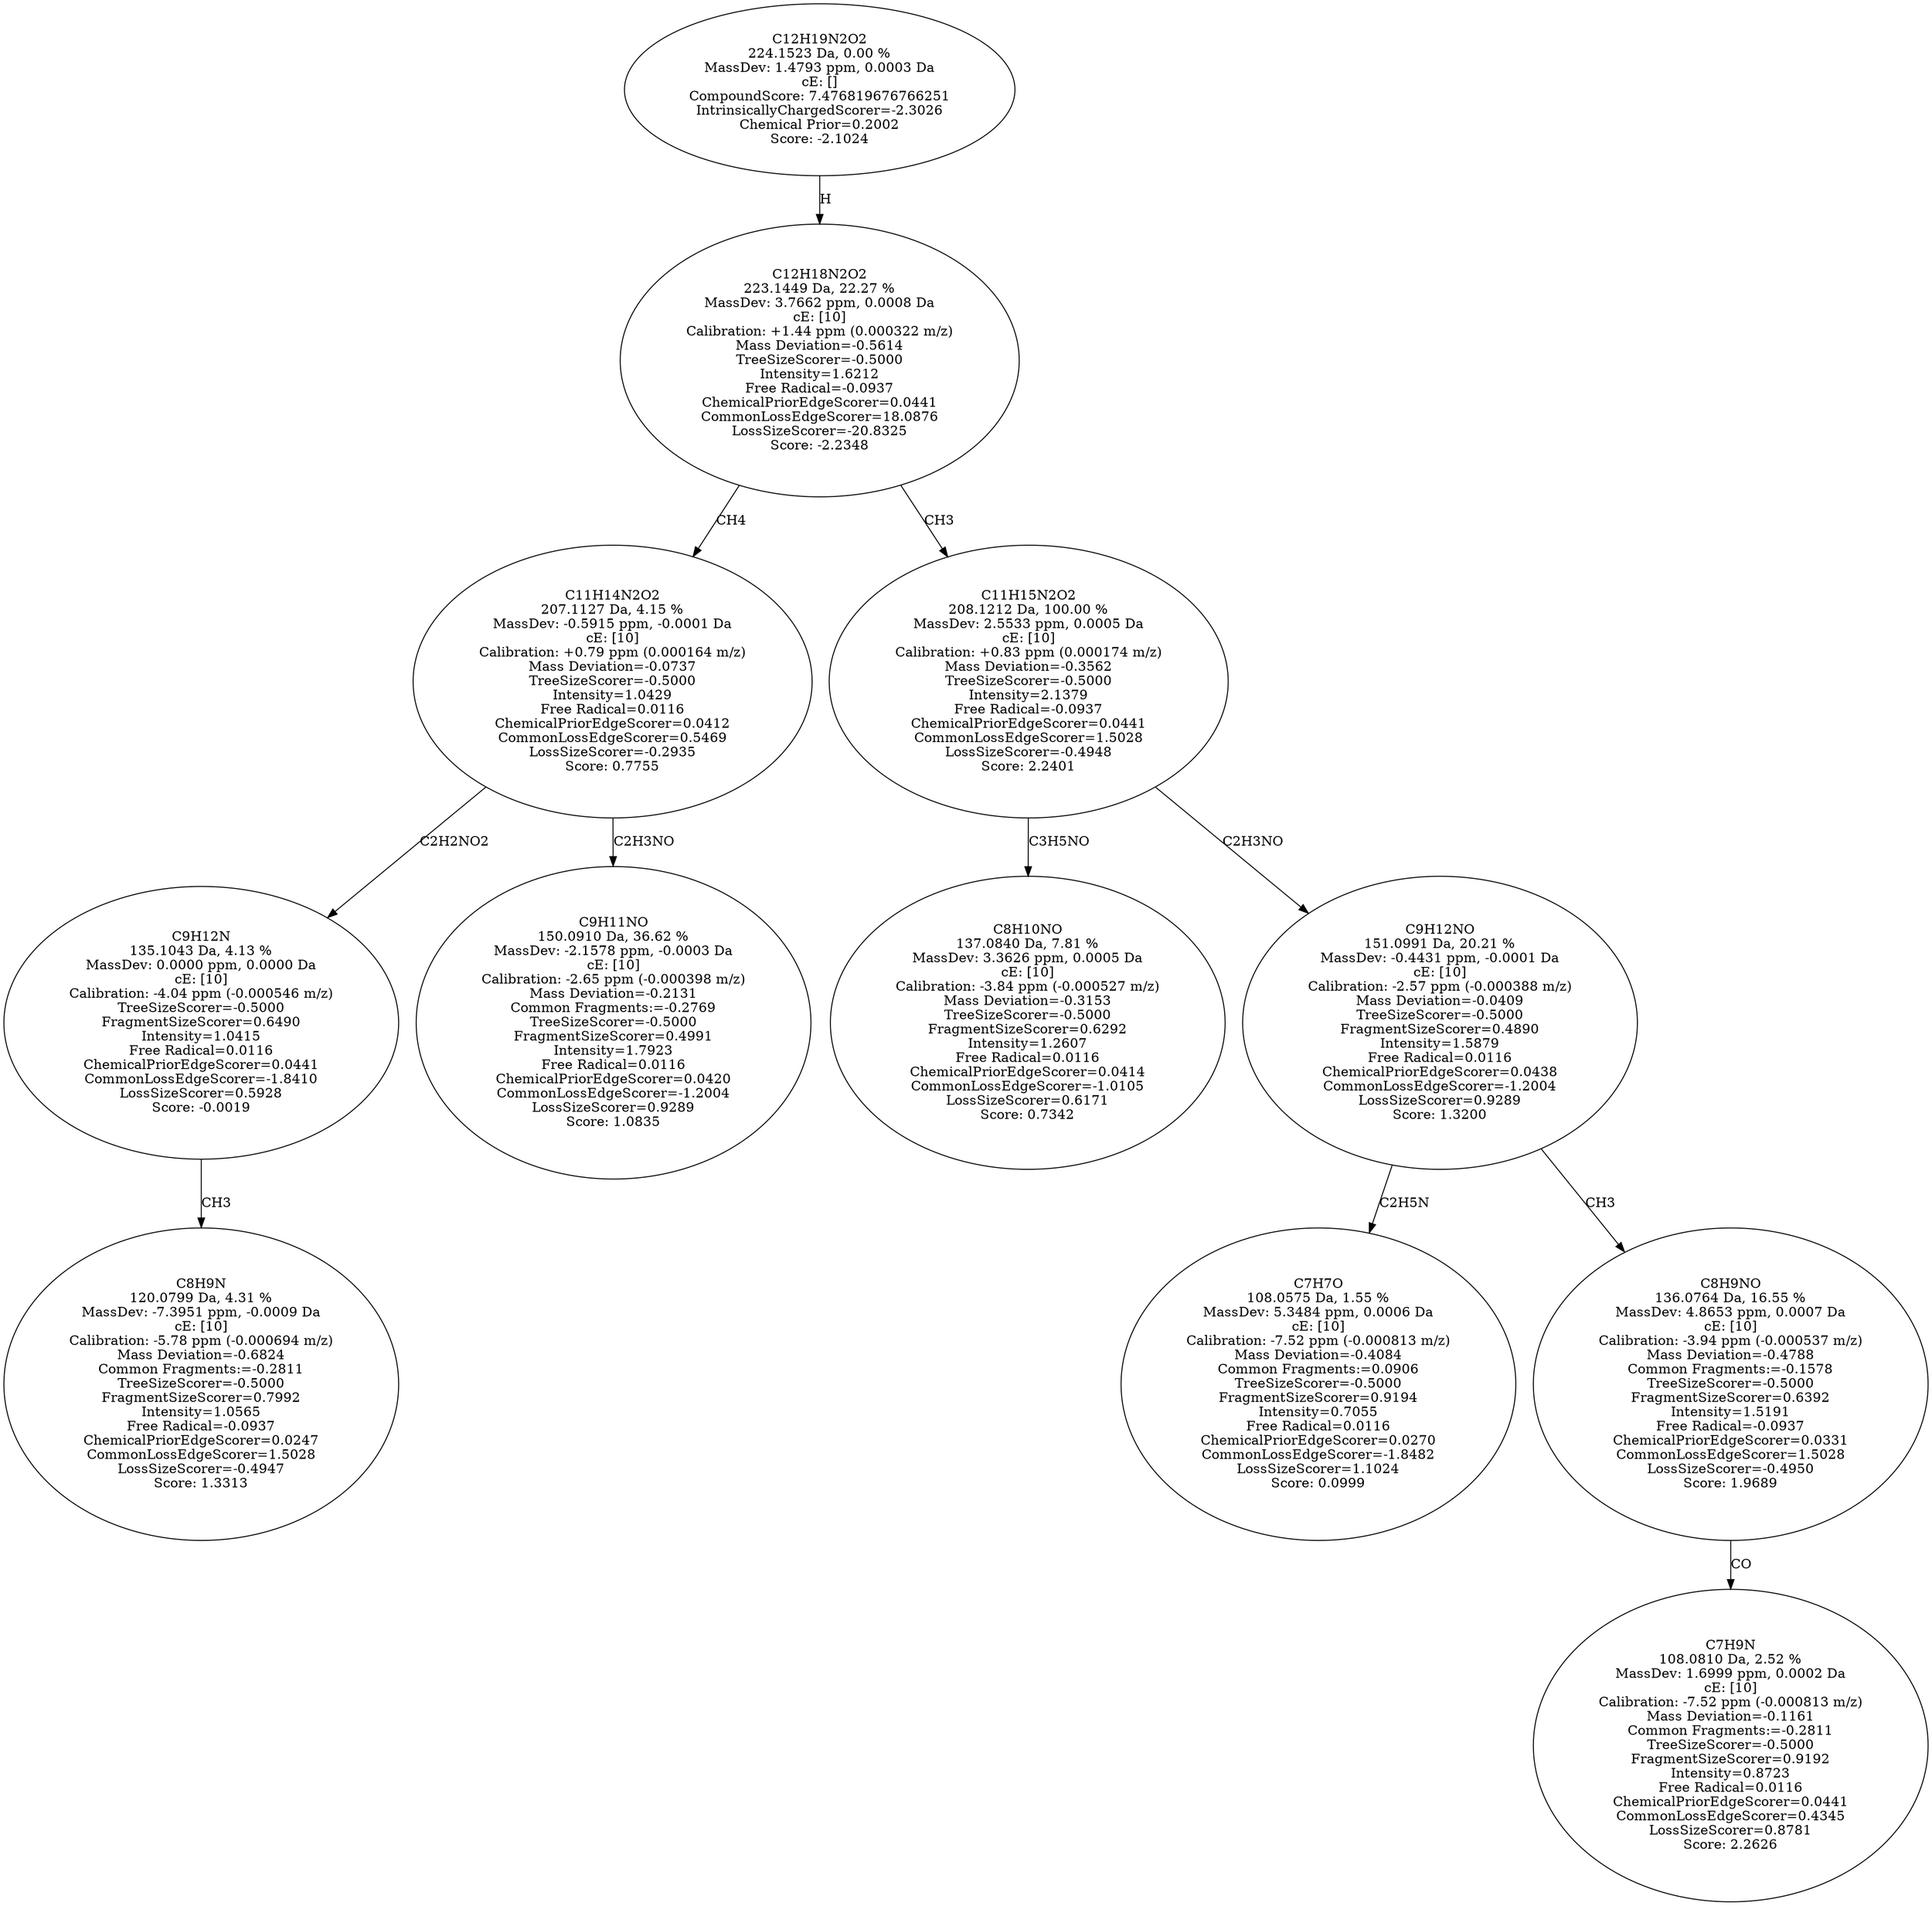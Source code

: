 strict digraph {
v1 [label="C8H9N\n120.0799 Da, 4.31 %\nMassDev: -7.3951 ppm, -0.0009 Da\ncE: [10]\nCalibration: -5.78 ppm (-0.000694 m/z)\nMass Deviation=-0.6824\nCommon Fragments:=-0.2811\nTreeSizeScorer=-0.5000\nFragmentSizeScorer=0.7992\nIntensity=1.0565\nFree Radical=-0.0937\nChemicalPriorEdgeScorer=0.0247\nCommonLossEdgeScorer=1.5028\nLossSizeScorer=-0.4947\nScore: 1.3313"];
v2 [label="C9H12N\n135.1043 Da, 4.13 %\nMassDev: 0.0000 ppm, 0.0000 Da\ncE: [10]\nCalibration: -4.04 ppm (-0.000546 m/z)\nTreeSizeScorer=-0.5000\nFragmentSizeScorer=0.6490\nIntensity=1.0415\nFree Radical=0.0116\nChemicalPriorEdgeScorer=0.0441\nCommonLossEdgeScorer=-1.8410\nLossSizeScorer=0.5928\nScore: -0.0019"];
v3 [label="C9H11NO\n150.0910 Da, 36.62 %\nMassDev: -2.1578 ppm, -0.0003 Da\ncE: [10]\nCalibration: -2.65 ppm (-0.000398 m/z)\nMass Deviation=-0.2131\nCommon Fragments:=-0.2769\nTreeSizeScorer=-0.5000\nFragmentSizeScorer=0.4991\nIntensity=1.7923\nFree Radical=0.0116\nChemicalPriorEdgeScorer=0.0420\nCommonLossEdgeScorer=-1.2004\nLossSizeScorer=0.9289\nScore: 1.0835"];
v4 [label="C11H14N2O2\n207.1127 Da, 4.15 %\nMassDev: -0.5915 ppm, -0.0001 Da\ncE: [10]\nCalibration: +0.79 ppm (0.000164 m/z)\nMass Deviation=-0.0737\nTreeSizeScorer=-0.5000\nIntensity=1.0429\nFree Radical=0.0116\nChemicalPriorEdgeScorer=0.0412\nCommonLossEdgeScorer=0.5469\nLossSizeScorer=-0.2935\nScore: 0.7755"];
v5 [label="C8H10NO\n137.0840 Da, 7.81 %\nMassDev: 3.3626 ppm, 0.0005 Da\ncE: [10]\nCalibration: -3.84 ppm (-0.000527 m/z)\nMass Deviation=-0.3153\nTreeSizeScorer=-0.5000\nFragmentSizeScorer=0.6292\nIntensity=1.2607\nFree Radical=0.0116\nChemicalPriorEdgeScorer=0.0414\nCommonLossEdgeScorer=-1.0105\nLossSizeScorer=0.6171\nScore: 0.7342"];
v6 [label="C7H7O\n108.0575 Da, 1.55 %\nMassDev: 5.3484 ppm, 0.0006 Da\ncE: [10]\nCalibration: -7.52 ppm (-0.000813 m/z)\nMass Deviation=-0.4084\nCommon Fragments:=0.0906\nTreeSizeScorer=-0.5000\nFragmentSizeScorer=0.9194\nIntensity=0.7055\nFree Radical=0.0116\nChemicalPriorEdgeScorer=0.0270\nCommonLossEdgeScorer=-1.8482\nLossSizeScorer=1.1024\nScore: 0.0999"];
v7 [label="C7H9N\n108.0810 Da, 2.52 %\nMassDev: 1.6999 ppm, 0.0002 Da\ncE: [10]\nCalibration: -7.52 ppm (-0.000813 m/z)\nMass Deviation=-0.1161\nCommon Fragments:=-0.2811\nTreeSizeScorer=-0.5000\nFragmentSizeScorer=0.9192\nIntensity=0.8723\nFree Radical=0.0116\nChemicalPriorEdgeScorer=0.0441\nCommonLossEdgeScorer=0.4345\nLossSizeScorer=0.8781\nScore: 2.2626"];
v8 [label="C8H9NO\n136.0764 Da, 16.55 %\nMassDev: 4.8653 ppm, 0.0007 Da\ncE: [10]\nCalibration: -3.94 ppm (-0.000537 m/z)\nMass Deviation=-0.4788\nCommon Fragments:=-0.1578\nTreeSizeScorer=-0.5000\nFragmentSizeScorer=0.6392\nIntensity=1.5191\nFree Radical=-0.0937\nChemicalPriorEdgeScorer=0.0331\nCommonLossEdgeScorer=1.5028\nLossSizeScorer=-0.4950\nScore: 1.9689"];
v9 [label="C9H12NO\n151.0991 Da, 20.21 %\nMassDev: -0.4431 ppm, -0.0001 Da\ncE: [10]\nCalibration: -2.57 ppm (-0.000388 m/z)\nMass Deviation=-0.0409\nTreeSizeScorer=-0.5000\nFragmentSizeScorer=0.4890\nIntensity=1.5879\nFree Radical=0.0116\nChemicalPriorEdgeScorer=0.0438\nCommonLossEdgeScorer=-1.2004\nLossSizeScorer=0.9289\nScore: 1.3200"];
v10 [label="C11H15N2O2\n208.1212 Da, 100.00 %\nMassDev: 2.5533 ppm, 0.0005 Da\ncE: [10]\nCalibration: +0.83 ppm (0.000174 m/z)\nMass Deviation=-0.3562\nTreeSizeScorer=-0.5000\nIntensity=2.1379\nFree Radical=-0.0937\nChemicalPriorEdgeScorer=0.0441\nCommonLossEdgeScorer=1.5028\nLossSizeScorer=-0.4948\nScore: 2.2401"];
v11 [label="C12H18N2O2\n223.1449 Da, 22.27 %\nMassDev: 3.7662 ppm, 0.0008 Da\ncE: [10]\nCalibration: +1.44 ppm (0.000322 m/z)\nMass Deviation=-0.5614\nTreeSizeScorer=-0.5000\nIntensity=1.6212\nFree Radical=-0.0937\nChemicalPriorEdgeScorer=0.0441\nCommonLossEdgeScorer=18.0876\nLossSizeScorer=-20.8325\nScore: -2.2348"];
v12 [label="C12H19N2O2\n224.1523 Da, 0.00 %\nMassDev: 1.4793 ppm, 0.0003 Da\ncE: []\nCompoundScore: 7.476819676766251\nIntrinsicallyChargedScorer=-2.3026\nChemical Prior=0.2002\nScore: -2.1024"];
v2 -> v1 [label="CH3"];
v4 -> v2 [label="C2H2NO2"];
v4 -> v3 [label="C2H3NO"];
v11 -> v4 [label="CH4"];
v10 -> v5 [label="C3H5NO"];
v9 -> v6 [label="C2H5N"];
v8 -> v7 [label="CO"];
v9 -> v8 [label="CH3"];
v10 -> v9 [label="C2H3NO"];
v11 -> v10 [label="CH3"];
v12 -> v11 [label="H"];
}